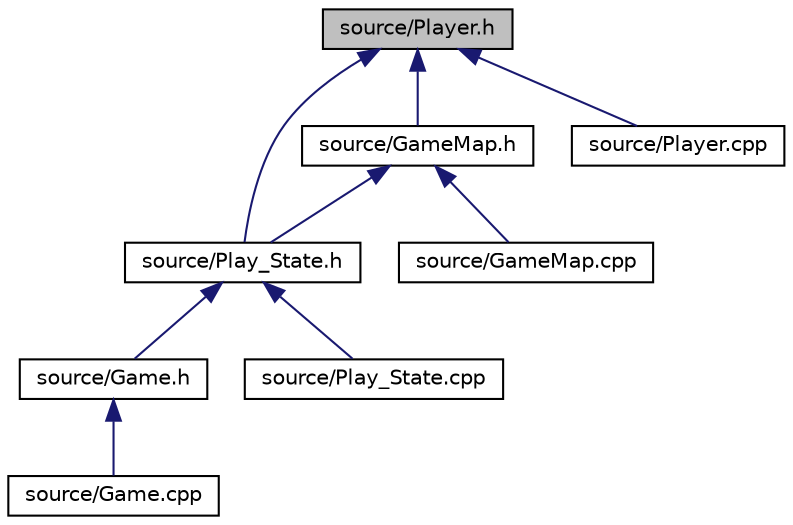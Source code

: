 digraph "source/Player.h"
{
  edge [fontname="Helvetica",fontsize="10",labelfontname="Helvetica",labelfontsize="10"];
  node [fontname="Helvetica",fontsize="10",shape=record];
  Node10 [label="source/Player.h",height=0.2,width=0.4,color="black", fillcolor="grey75", style="filled", fontcolor="black"];
  Node10 -> Node11 [dir="back",color="midnightblue",fontsize="10",style="solid",fontname="Helvetica"];
  Node11 [label="source/Play_State.h",height=0.2,width=0.4,color="black", fillcolor="white", style="filled",URL="$Play__State_8h.html"];
  Node11 -> Node12 [dir="back",color="midnightblue",fontsize="10",style="solid",fontname="Helvetica"];
  Node12 [label="source/Game.h",height=0.2,width=0.4,color="black", fillcolor="white", style="filled",URL="$Game_8h.html"];
  Node12 -> Node13 [dir="back",color="midnightblue",fontsize="10",style="solid",fontname="Helvetica"];
  Node13 [label="source/Game.cpp",height=0.2,width=0.4,color="black", fillcolor="white", style="filled",URL="$Game_8cpp.html"];
  Node11 -> Node14 [dir="back",color="midnightblue",fontsize="10",style="solid",fontname="Helvetica"];
  Node14 [label="source/Play_State.cpp",height=0.2,width=0.4,color="black", fillcolor="white", style="filled",URL="$Play__State_8cpp.html"];
  Node10 -> Node15 [dir="back",color="midnightblue",fontsize="10",style="solid",fontname="Helvetica"];
  Node15 [label="source/GameMap.h",height=0.2,width=0.4,color="black", fillcolor="white", style="filled",URL="$GameMap_8h.html"];
  Node15 -> Node11 [dir="back",color="midnightblue",fontsize="10",style="solid",fontname="Helvetica"];
  Node15 -> Node16 [dir="back",color="midnightblue",fontsize="10",style="solid",fontname="Helvetica"];
  Node16 [label="source/GameMap.cpp",height=0.2,width=0.4,color="black", fillcolor="white", style="filled",URL="$GameMap_8cpp.html"];
  Node10 -> Node17 [dir="back",color="midnightblue",fontsize="10",style="solid",fontname="Helvetica"];
  Node17 [label="source/Player.cpp",height=0.2,width=0.4,color="black", fillcolor="white", style="filled",URL="$Player_8cpp.html"];
}
